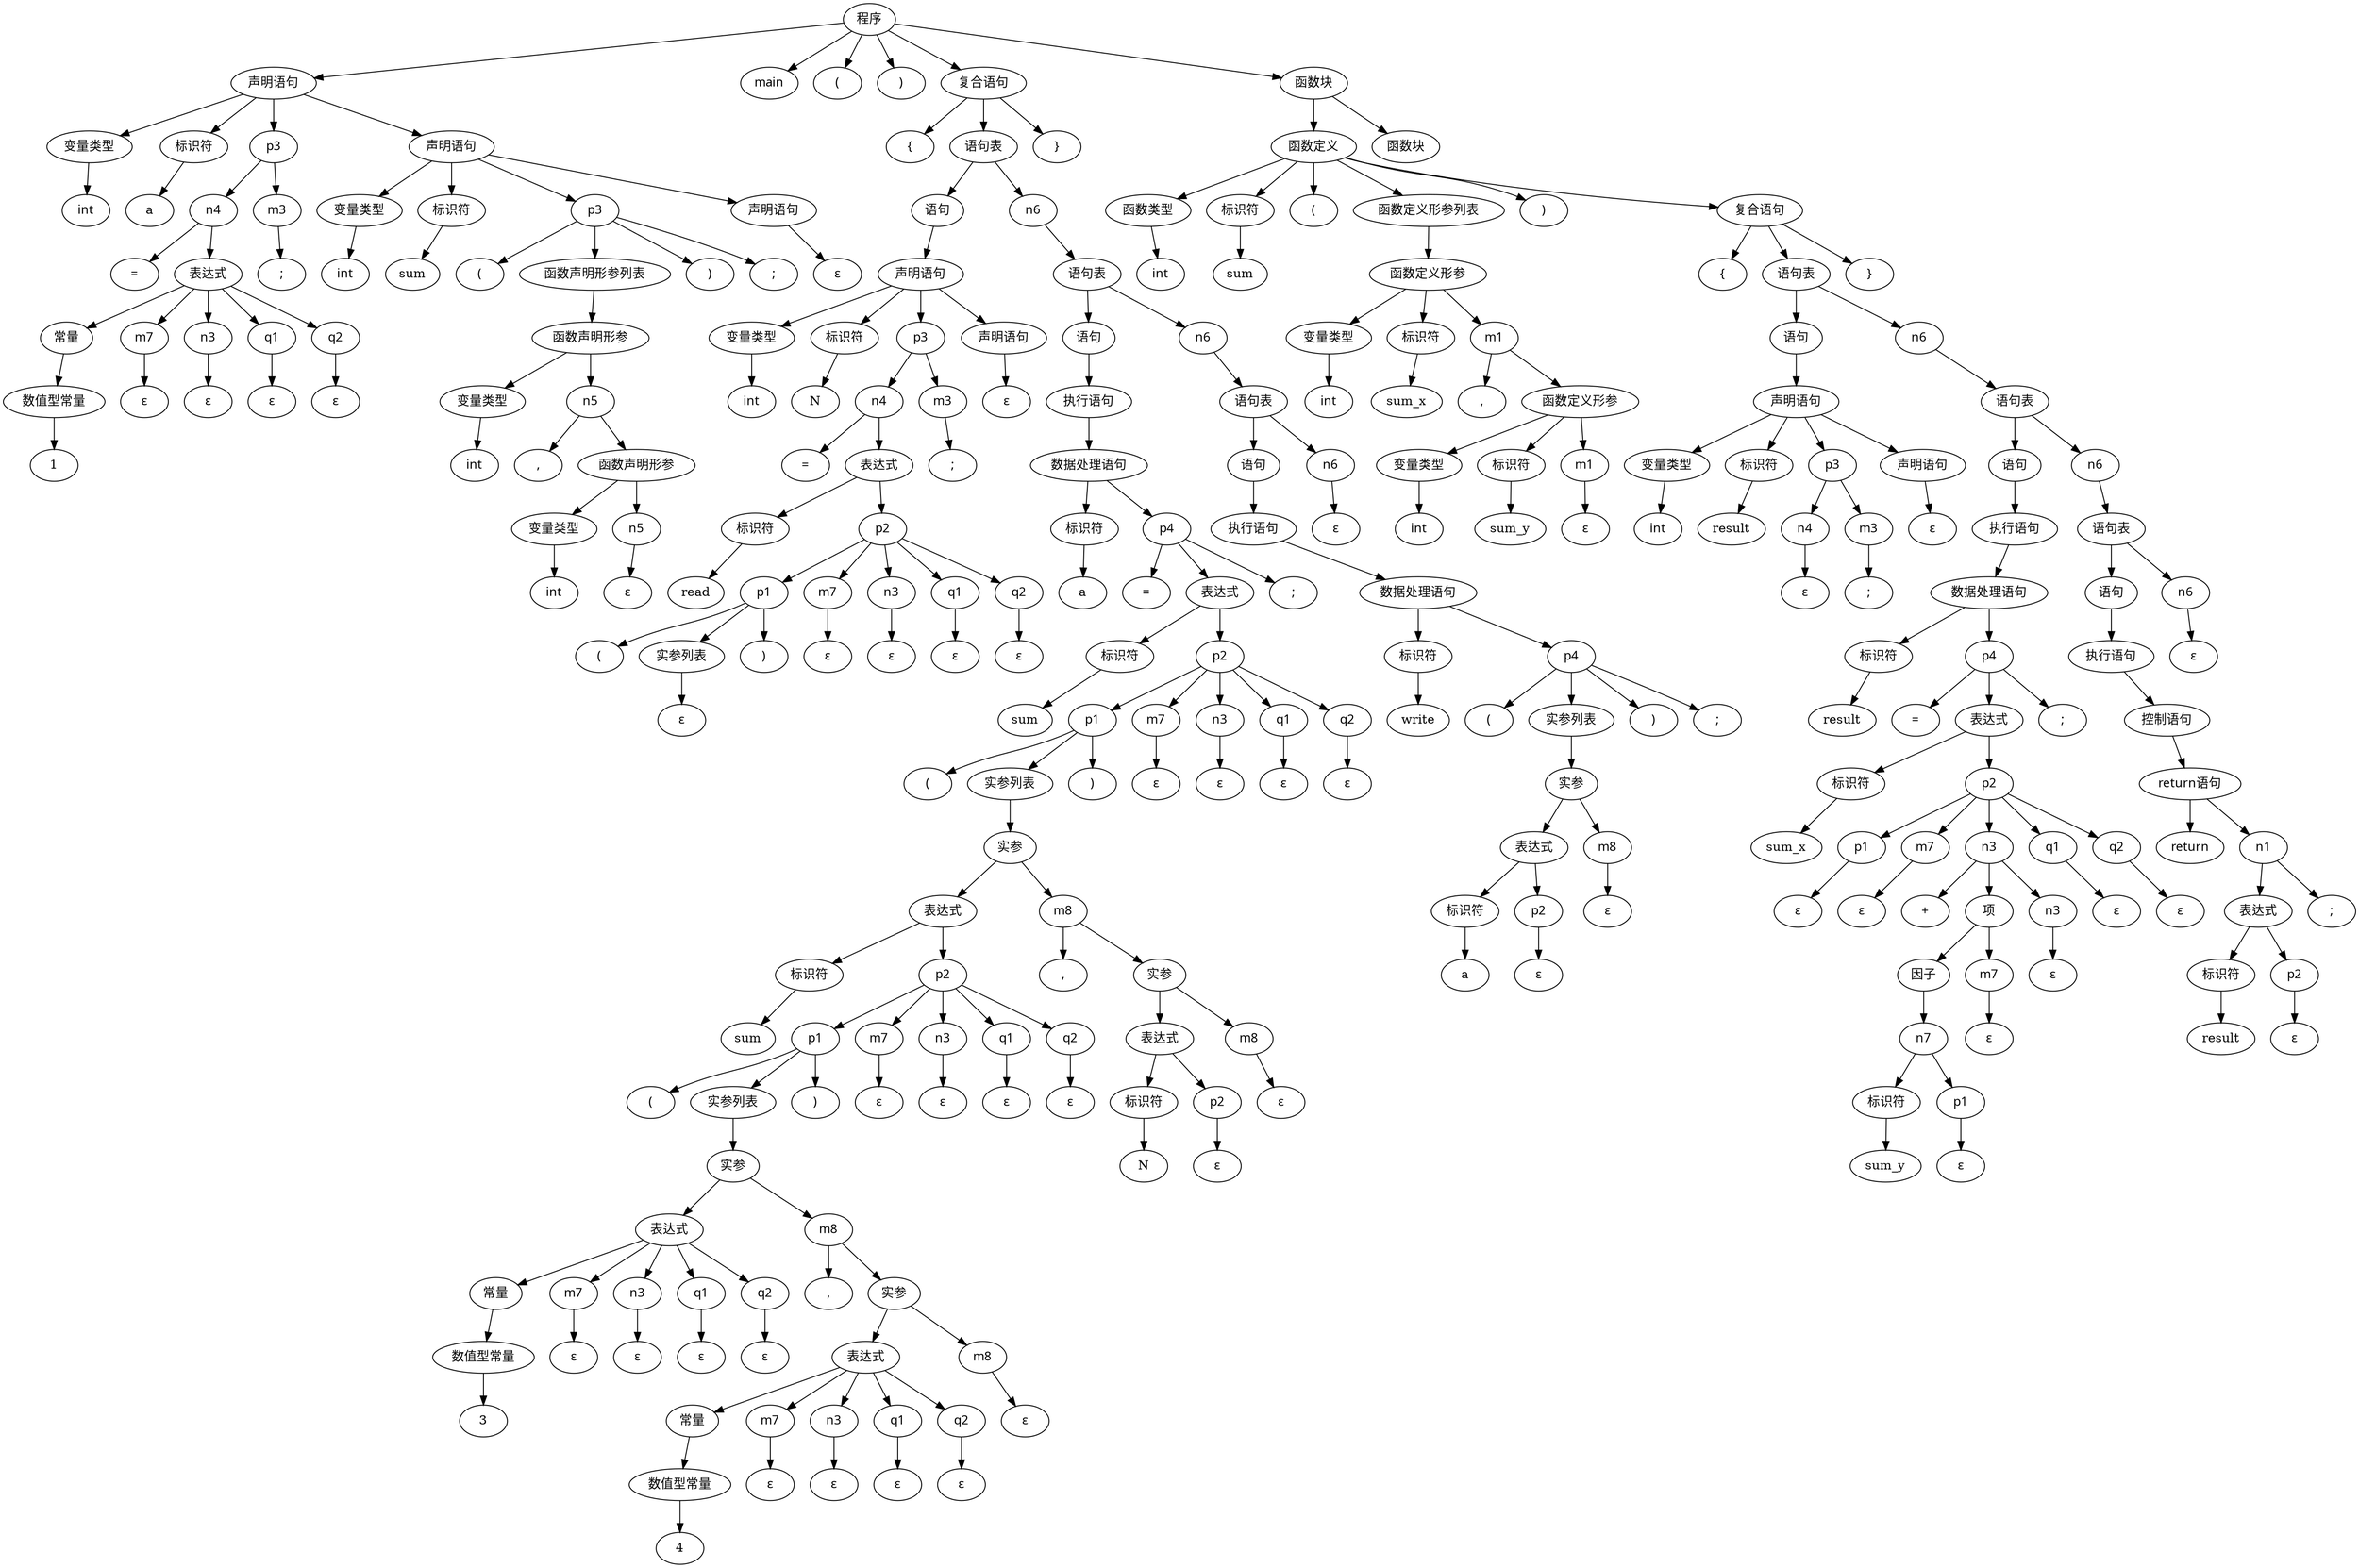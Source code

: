 // Syntax Tree
digraph "./Syntax_Tree/tree" {
	0 [label="程序" fontname=SimHei]
	1 [label="声明语句" fontname=SimHei]
	0 -> 1
	2 [label="变量类型" fontname=SimHei]
	1 -> 2
	3 [label=int fontname=SimHei]
	2 -> 3
	4 [label="标识符" fontname=SimHei]
	1 -> 4
	5 [label=a]
	4 -> 5
	6 [label=p3 fontname=SimHei]
	1 -> 6
	7 [label=n4 fontname=SimHei]
	6 -> 7
	8 [label="=" fontname=SimHei]
	7 -> 8
	9 [label="表达式" fontname=SimHei]
	7 -> 9
	10 [label="常量" fontname=SimHei]
	9 -> 10
	11 [label="数值型常量" fontname=SimHei]
	10 -> 11
	12 [label=1]
	11 -> 12
	13 [label=m7 fontname=SimHei]
	9 -> 13
	14 [label="ε" fontname=SimHei]
	13 -> 14
	15 [label=n3 fontname=SimHei]
	9 -> 15
	16 [label="ε" fontname=SimHei]
	15 -> 16
	17 [label=q1 fontname=SimHei]
	9 -> 17
	18 [label="ε" fontname=SimHei]
	17 -> 18
	19 [label=q2 fontname=SimHei]
	9 -> 19
	20 [label="ε" fontname=SimHei]
	19 -> 20
	21 [label=m3 fontname=SimHei]
	6 -> 21
	22 [label=";" fontname=SimHei]
	21 -> 22
	23 [label="声明语句" fontname=SimHei]
	1 -> 23
	24 [label="变量类型" fontname=SimHei]
	23 -> 24
	25 [label=int fontname=SimHei]
	24 -> 25
	26 [label="标识符" fontname=SimHei]
	23 -> 26
	27 [label=sum]
	26 -> 27
	28 [label=p3 fontname=SimHei]
	23 -> 28
	29 [label="(" fontname=SimHei]
	28 -> 29
	30 [label="函数声明形参列表" fontname=SimHei]
	28 -> 30
	31 [label="函数声明形参" fontname=SimHei]
	30 -> 31
	32 [label="变量类型" fontname=SimHei]
	31 -> 32
	33 [label=int fontname=SimHei]
	32 -> 33
	34 [label=n5 fontname=SimHei]
	31 -> 34
	35 [label="," fontname=SimHei]
	34 -> 35
	36 [label="函数声明形参" fontname=SimHei]
	34 -> 36
	37 [label="变量类型" fontname=SimHei]
	36 -> 37
	38 [label=int fontname=SimHei]
	37 -> 38
	39 [label=n5 fontname=SimHei]
	36 -> 39
	40 [label="ε" fontname=SimHei]
	39 -> 40
	41 [label=")" fontname=SimHei]
	28 -> 41
	42 [label=";" fontname=SimHei]
	28 -> 42
	43 [label="声明语句" fontname=SimHei]
	23 -> 43
	44 [label="ε" fontname=SimHei]
	43 -> 44
	45 [label=main fontname=SimHei]
	0 -> 45
	46 [label="(" fontname=SimHei]
	0 -> 46
	47 [label=")" fontname=SimHei]
	0 -> 47
	48 [label="复合语句" fontname=SimHei]
	0 -> 48
	49 [label="{" fontname=SimHei]
	48 -> 49
	50 [label="语句表" fontname=SimHei]
	48 -> 50
	51 [label="语句" fontname=SimHei]
	50 -> 51
	52 [label="声明语句" fontname=SimHei]
	51 -> 52
	53 [label="变量类型" fontname=SimHei]
	52 -> 53
	54 [label=int fontname=SimHei]
	53 -> 54
	55 [label="标识符" fontname=SimHei]
	52 -> 55
	56 [label=N]
	55 -> 56
	57 [label=p3 fontname=SimHei]
	52 -> 57
	58 [label=n4 fontname=SimHei]
	57 -> 58
	59 [label="=" fontname=SimHei]
	58 -> 59
	60 [label="表达式" fontname=SimHei]
	58 -> 60
	61 [label="标识符" fontname=SimHei]
	60 -> 61
	62 [label=read]
	61 -> 62
	63 [label=p2 fontname=SimHei]
	60 -> 63
	64 [label=p1 fontname=SimHei]
	63 -> 64
	65 [label="(" fontname=SimHei]
	64 -> 65
	66 [label="实参列表" fontname=SimHei]
	64 -> 66
	67 [label="ε" fontname=SimHei]
	66 -> 67
	68 [label=")" fontname=SimHei]
	64 -> 68
	69 [label=m7 fontname=SimHei]
	63 -> 69
	70 [label="ε" fontname=SimHei]
	69 -> 70
	71 [label=n3 fontname=SimHei]
	63 -> 71
	72 [label="ε" fontname=SimHei]
	71 -> 72
	73 [label=q1 fontname=SimHei]
	63 -> 73
	74 [label="ε" fontname=SimHei]
	73 -> 74
	75 [label=q2 fontname=SimHei]
	63 -> 75
	76 [label="ε" fontname=SimHei]
	75 -> 76
	77 [label=m3 fontname=SimHei]
	57 -> 77
	78 [label=";" fontname=SimHei]
	77 -> 78
	79 [label="声明语句" fontname=SimHei]
	52 -> 79
	80 [label="ε" fontname=SimHei]
	79 -> 80
	81 [label=n6 fontname=SimHei]
	50 -> 81
	82 [label="语句表" fontname=SimHei]
	81 -> 82
	83 [label="语句" fontname=SimHei]
	82 -> 83
	84 [label="执行语句" fontname=SimHei]
	83 -> 84
	85 [label="数据处理语句" fontname=SimHei]
	84 -> 85
	86 [label="标识符" fontname=SimHei]
	85 -> 86
	87 [label=a]
	86 -> 87
	88 [label=p4 fontname=SimHei]
	85 -> 88
	89 [label="=" fontname=SimHei]
	88 -> 89
	90 [label="表达式" fontname=SimHei]
	88 -> 90
	91 [label="标识符" fontname=SimHei]
	90 -> 91
	92 [label=sum]
	91 -> 92
	93 [label=p2 fontname=SimHei]
	90 -> 93
	94 [label=p1 fontname=SimHei]
	93 -> 94
	95 [label="(" fontname=SimHei]
	94 -> 95
	96 [label="实参列表" fontname=SimHei]
	94 -> 96
	97 [label="实参" fontname=SimHei]
	96 -> 97
	98 [label="表达式" fontname=SimHei]
	97 -> 98
	99 [label="标识符" fontname=SimHei]
	98 -> 99
	100 [label=sum]
	99 -> 100
	101 [label=p2 fontname=SimHei]
	98 -> 101
	102 [label=p1 fontname=SimHei]
	101 -> 102
	103 [label="(" fontname=SimHei]
	102 -> 103
	104 [label="实参列表" fontname=SimHei]
	102 -> 104
	105 [label="实参" fontname=SimHei]
	104 -> 105
	106 [label="表达式" fontname=SimHei]
	105 -> 106
	107 [label="常量" fontname=SimHei]
	106 -> 107
	108 [label="数值型常量" fontname=SimHei]
	107 -> 108
	109 [label=3]
	108 -> 109
	110 [label=m7 fontname=SimHei]
	106 -> 110
	111 [label="ε" fontname=SimHei]
	110 -> 111
	112 [label=n3 fontname=SimHei]
	106 -> 112
	113 [label="ε" fontname=SimHei]
	112 -> 113
	114 [label=q1 fontname=SimHei]
	106 -> 114
	115 [label="ε" fontname=SimHei]
	114 -> 115
	116 [label=q2 fontname=SimHei]
	106 -> 116
	117 [label="ε" fontname=SimHei]
	116 -> 117
	118 [label=m8 fontname=SimHei]
	105 -> 118
	119 [label="," fontname=SimHei]
	118 -> 119
	120 [label="实参" fontname=SimHei]
	118 -> 120
	121 [label="表达式" fontname=SimHei]
	120 -> 121
	122 [label="常量" fontname=SimHei]
	121 -> 122
	123 [label="数值型常量" fontname=SimHei]
	122 -> 123
	124 [label=4]
	123 -> 124
	125 [label=m7 fontname=SimHei]
	121 -> 125
	126 [label="ε" fontname=SimHei]
	125 -> 126
	127 [label=n3 fontname=SimHei]
	121 -> 127
	128 [label="ε" fontname=SimHei]
	127 -> 128
	129 [label=q1 fontname=SimHei]
	121 -> 129
	130 [label="ε" fontname=SimHei]
	129 -> 130
	131 [label=q2 fontname=SimHei]
	121 -> 131
	132 [label="ε" fontname=SimHei]
	131 -> 132
	133 [label=m8 fontname=SimHei]
	120 -> 133
	134 [label="ε" fontname=SimHei]
	133 -> 134
	135 [label=")" fontname=SimHei]
	102 -> 135
	136 [label=m7 fontname=SimHei]
	101 -> 136
	137 [label="ε" fontname=SimHei]
	136 -> 137
	138 [label=n3 fontname=SimHei]
	101 -> 138
	139 [label="ε" fontname=SimHei]
	138 -> 139
	140 [label=q1 fontname=SimHei]
	101 -> 140
	141 [label="ε" fontname=SimHei]
	140 -> 141
	142 [label=q2 fontname=SimHei]
	101 -> 142
	143 [label="ε" fontname=SimHei]
	142 -> 143
	144 [label=m8 fontname=SimHei]
	97 -> 144
	145 [label="," fontname=SimHei]
	144 -> 145
	146 [label="实参" fontname=SimHei]
	144 -> 146
	147 [label="表达式" fontname=SimHei]
	146 -> 147
	148 [label="标识符" fontname=SimHei]
	147 -> 148
	149 [label=N]
	148 -> 149
	150 [label=p2 fontname=SimHei]
	147 -> 150
	151 [label="ε" fontname=SimHei]
	150 -> 151
	152 [label=m8 fontname=SimHei]
	146 -> 152
	153 [label="ε" fontname=SimHei]
	152 -> 153
	154 [label=")" fontname=SimHei]
	94 -> 154
	155 [label=m7 fontname=SimHei]
	93 -> 155
	156 [label="ε" fontname=SimHei]
	155 -> 156
	157 [label=n3 fontname=SimHei]
	93 -> 157
	158 [label="ε" fontname=SimHei]
	157 -> 158
	159 [label=q1 fontname=SimHei]
	93 -> 159
	160 [label="ε" fontname=SimHei]
	159 -> 160
	161 [label=q2 fontname=SimHei]
	93 -> 161
	162 [label="ε" fontname=SimHei]
	161 -> 162
	163 [label=";" fontname=SimHei]
	88 -> 163
	164 [label=n6 fontname=SimHei]
	82 -> 164
	165 [label="语句表" fontname=SimHei]
	164 -> 165
	166 [label="语句" fontname=SimHei]
	165 -> 166
	167 [label="执行语句" fontname=SimHei]
	166 -> 167
	168 [label="数据处理语句" fontname=SimHei]
	167 -> 168
	169 [label="标识符" fontname=SimHei]
	168 -> 169
	170 [label=write]
	169 -> 170
	171 [label=p4 fontname=SimHei]
	168 -> 171
	172 [label="(" fontname=SimHei]
	171 -> 172
	173 [label="实参列表" fontname=SimHei]
	171 -> 173
	174 [label="实参" fontname=SimHei]
	173 -> 174
	175 [label="表达式" fontname=SimHei]
	174 -> 175
	176 [label="标识符" fontname=SimHei]
	175 -> 176
	177 [label=a]
	176 -> 177
	178 [label=p2 fontname=SimHei]
	175 -> 178
	179 [label="ε" fontname=SimHei]
	178 -> 179
	180 [label=m8 fontname=SimHei]
	174 -> 180
	181 [label="ε" fontname=SimHei]
	180 -> 181
	182 [label=")" fontname=SimHei]
	171 -> 182
	183 [label=";" fontname=SimHei]
	171 -> 183
	184 [label=n6 fontname=SimHei]
	165 -> 184
	185 [label="ε" fontname=SimHei]
	184 -> 185
	186 [label="}" fontname=SimHei]
	48 -> 186
	187 [label="函数块" fontname=SimHei]
	0 -> 187
	188 [label="函数定义" fontname=SimHei]
	187 -> 188
	189 [label="函数类型" fontname=SimHei]
	188 -> 189
	190 [label=int fontname=SimHei]
	189 -> 190
	191 [label="标识符" fontname=SimHei]
	188 -> 191
	192 [label=sum]
	191 -> 192
	193 [label="(" fontname=SimHei]
	188 -> 193
	194 [label="函数定义形参列表" fontname=SimHei]
	188 -> 194
	195 [label="函数定义形参" fontname=SimHei]
	194 -> 195
	196 [label="变量类型" fontname=SimHei]
	195 -> 196
	197 [label=int fontname=SimHei]
	196 -> 197
	198 [label="标识符" fontname=SimHei]
	195 -> 198
	199 [label=sum_x]
	198 -> 199
	200 [label=m1 fontname=SimHei]
	195 -> 200
	201 [label="," fontname=SimHei]
	200 -> 201
	202 [label="函数定义形参" fontname=SimHei]
	200 -> 202
	203 [label="变量类型" fontname=SimHei]
	202 -> 203
	204 [label=int fontname=SimHei]
	203 -> 204
	205 [label="标识符" fontname=SimHei]
	202 -> 205
	206 [label=sum_y]
	205 -> 206
	207 [label=m1 fontname=SimHei]
	202 -> 207
	208 [label="ε" fontname=SimHei]
	207 -> 208
	209 [label=")" fontname=SimHei]
	188 -> 209
	210 [label="复合语句" fontname=SimHei]
	188 -> 210
	211 [label="{" fontname=SimHei]
	210 -> 211
	212 [label="语句表" fontname=SimHei]
	210 -> 212
	213 [label="语句" fontname=SimHei]
	212 -> 213
	214 [label="声明语句" fontname=SimHei]
	213 -> 214
	215 [label="变量类型" fontname=SimHei]
	214 -> 215
	216 [label=int fontname=SimHei]
	215 -> 216
	217 [label="标识符" fontname=SimHei]
	214 -> 217
	218 [label=result]
	217 -> 218
	219 [label=p3 fontname=SimHei]
	214 -> 219
	220 [label=n4 fontname=SimHei]
	219 -> 220
	221 [label="ε" fontname=SimHei]
	220 -> 221
	222 [label=m3 fontname=SimHei]
	219 -> 222
	223 [label=";" fontname=SimHei]
	222 -> 223
	224 [label="声明语句" fontname=SimHei]
	214 -> 224
	225 [label="ε" fontname=SimHei]
	224 -> 225
	226 [label=n6 fontname=SimHei]
	212 -> 226
	227 [label="语句表" fontname=SimHei]
	226 -> 227
	228 [label="语句" fontname=SimHei]
	227 -> 228
	229 [label="执行语句" fontname=SimHei]
	228 -> 229
	230 [label="数据处理语句" fontname=SimHei]
	229 -> 230
	231 [label="标识符" fontname=SimHei]
	230 -> 231
	232 [label=result]
	231 -> 232
	233 [label=p4 fontname=SimHei]
	230 -> 233
	234 [label="=" fontname=SimHei]
	233 -> 234
	235 [label="表达式" fontname=SimHei]
	233 -> 235
	236 [label="标识符" fontname=SimHei]
	235 -> 236
	237 [label=sum_x]
	236 -> 237
	238 [label=p2 fontname=SimHei]
	235 -> 238
	239 [label=p1 fontname=SimHei]
	238 -> 239
	240 [label="ε" fontname=SimHei]
	239 -> 240
	241 [label=m7 fontname=SimHei]
	238 -> 241
	242 [label="ε" fontname=SimHei]
	241 -> 242
	243 [label=n3 fontname=SimHei]
	238 -> 243
	244 [label="+" fontname=SimHei]
	243 -> 244
	245 [label="项" fontname=SimHei]
	243 -> 245
	246 [label="因子" fontname=SimHei]
	245 -> 246
	247 [label=n7 fontname=SimHei]
	246 -> 247
	248 [label="标识符" fontname=SimHei]
	247 -> 248
	249 [label=sum_y]
	248 -> 249
	250 [label=p1 fontname=SimHei]
	247 -> 250
	251 [label="ε" fontname=SimHei]
	250 -> 251
	252 [label=m7 fontname=SimHei]
	245 -> 252
	253 [label="ε" fontname=SimHei]
	252 -> 253
	254 [label=n3 fontname=SimHei]
	243 -> 254
	255 [label="ε" fontname=SimHei]
	254 -> 255
	256 [label=q1 fontname=SimHei]
	238 -> 256
	257 [label="ε" fontname=SimHei]
	256 -> 257
	258 [label=q2 fontname=SimHei]
	238 -> 258
	259 [label="ε" fontname=SimHei]
	258 -> 259
	260 [label=";" fontname=SimHei]
	233 -> 260
	261 [label=n6 fontname=SimHei]
	227 -> 261
	262 [label="语句表" fontname=SimHei]
	261 -> 262
	263 [label="语句" fontname=SimHei]
	262 -> 263
	264 [label="执行语句" fontname=SimHei]
	263 -> 264
	265 [label="控制语句" fontname=SimHei]
	264 -> 265
	266 [label="return语句" fontname=SimHei]
	265 -> 266
	267 [label=return fontname=SimHei]
	266 -> 267
	268 [label=n1 fontname=SimHei]
	266 -> 268
	269 [label="表达式" fontname=SimHei]
	268 -> 269
	270 [label="标识符" fontname=SimHei]
	269 -> 270
	271 [label=result]
	270 -> 271
	272 [label=p2 fontname=SimHei]
	269 -> 272
	273 [label="ε" fontname=SimHei]
	272 -> 273
	274 [label=";" fontname=SimHei]
	268 -> 274
	275 [label=n6 fontname=SimHei]
	262 -> 275
	276 [label="ε" fontname=SimHei]
	275 -> 276
	277 [label="}" fontname=SimHei]
	210 -> 277
	278 [label="函数块" fontname=SimHei]
	187 -> 278
}
